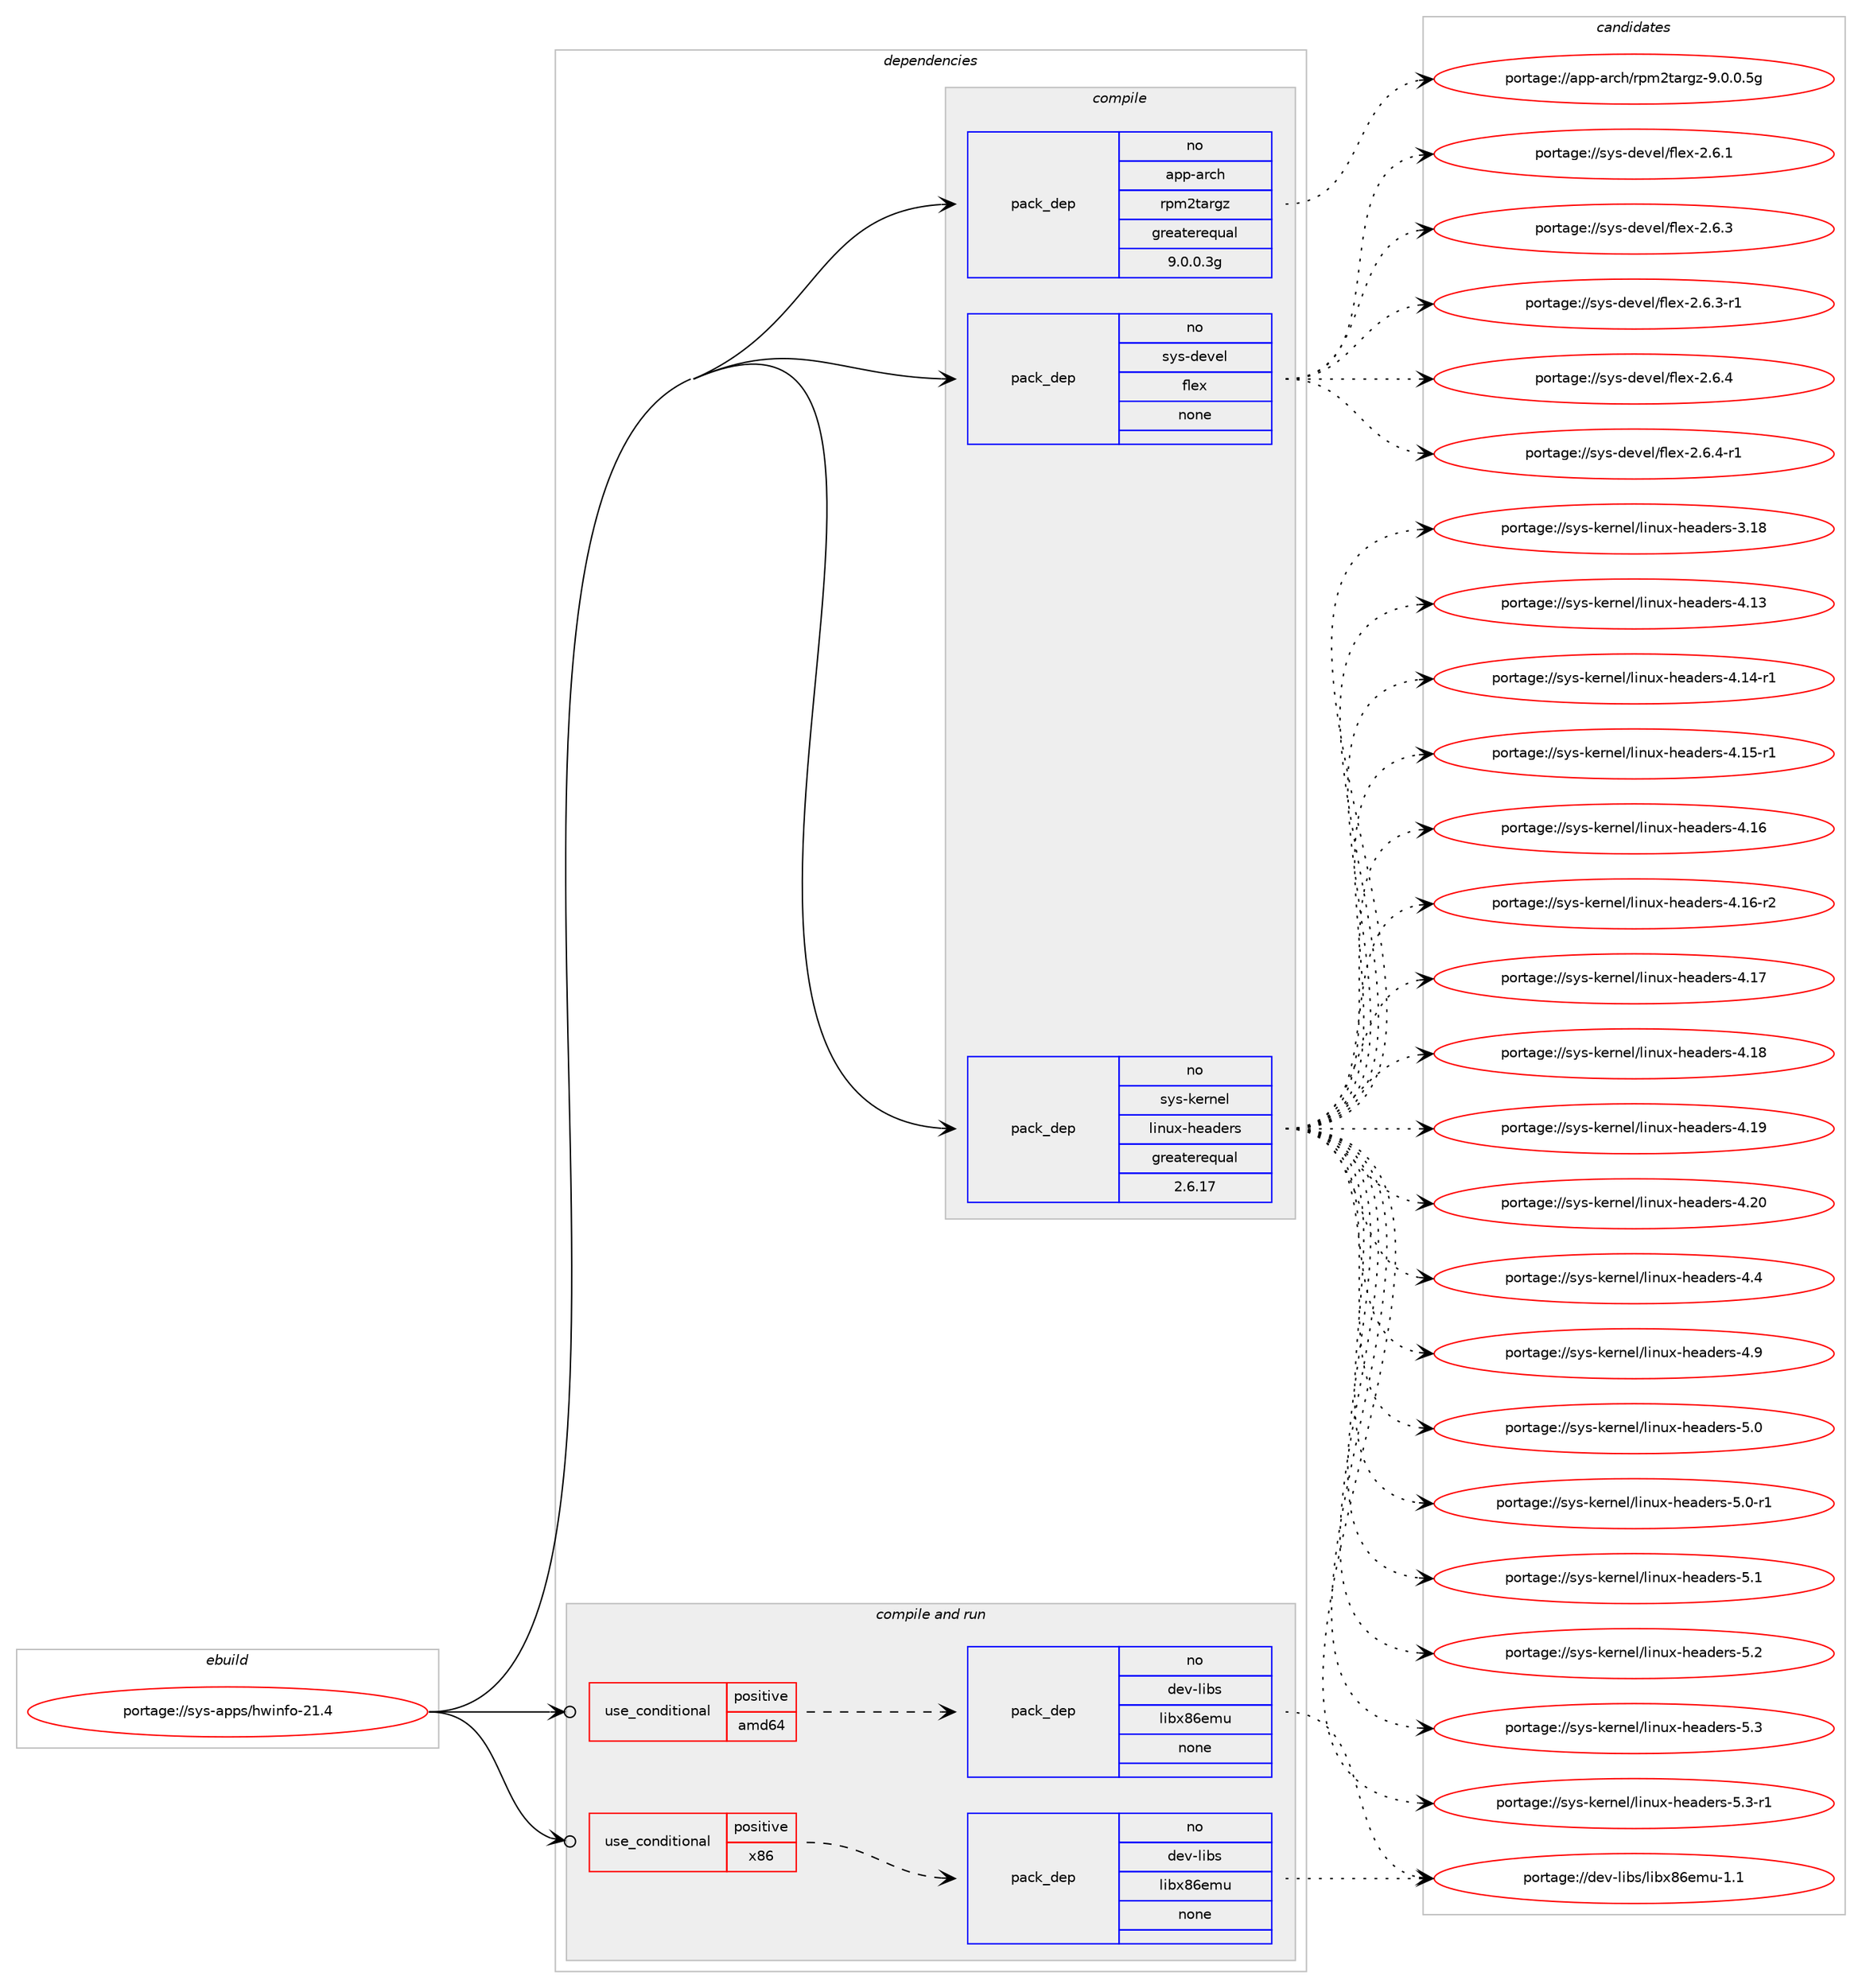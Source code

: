 digraph prolog {

# *************
# Graph options
# *************

newrank=true;
concentrate=true;
compound=true;
graph [rankdir=LR,fontname=Helvetica,fontsize=10,ranksep=1.5];#, ranksep=2.5, nodesep=0.2];
edge  [arrowhead=vee];
node  [fontname=Helvetica,fontsize=10];

# **********
# The ebuild
# **********

subgraph cluster_leftcol {
color=gray;
rank=same;
label=<<i>ebuild</i>>;
id [label="portage://sys-apps/hwinfo-21.4", color=red, width=4, href="../sys-apps/hwinfo-21.4.svg"];
}

# ****************
# The dependencies
# ****************

subgraph cluster_midcol {
color=gray;
label=<<i>dependencies</i>>;
subgraph cluster_compile {
fillcolor="#eeeeee";
style=filled;
label=<<i>compile</i>>;
subgraph pack302601 {
dependency408854 [label=<<TABLE BORDER="0" CELLBORDER="1" CELLSPACING="0" CELLPADDING="4" WIDTH="220"><TR><TD ROWSPAN="6" CELLPADDING="30">pack_dep</TD></TR><TR><TD WIDTH="110">no</TD></TR><TR><TD>app-arch</TD></TR><TR><TD>rpm2targz</TD></TR><TR><TD>greaterequal</TD></TR><TR><TD>9.0.0.3g</TD></TR></TABLE>>, shape=none, color=blue];
}
id:e -> dependency408854:w [weight=20,style="solid",arrowhead="vee"];
subgraph pack302602 {
dependency408855 [label=<<TABLE BORDER="0" CELLBORDER="1" CELLSPACING="0" CELLPADDING="4" WIDTH="220"><TR><TD ROWSPAN="6" CELLPADDING="30">pack_dep</TD></TR><TR><TD WIDTH="110">no</TD></TR><TR><TD>sys-devel</TD></TR><TR><TD>flex</TD></TR><TR><TD>none</TD></TR><TR><TD></TD></TR></TABLE>>, shape=none, color=blue];
}
id:e -> dependency408855:w [weight=20,style="solid",arrowhead="vee"];
subgraph pack302603 {
dependency408856 [label=<<TABLE BORDER="0" CELLBORDER="1" CELLSPACING="0" CELLPADDING="4" WIDTH="220"><TR><TD ROWSPAN="6" CELLPADDING="30">pack_dep</TD></TR><TR><TD WIDTH="110">no</TD></TR><TR><TD>sys-kernel</TD></TR><TR><TD>linux-headers</TD></TR><TR><TD>greaterequal</TD></TR><TR><TD>2.6.17</TD></TR></TABLE>>, shape=none, color=blue];
}
id:e -> dependency408856:w [weight=20,style="solid",arrowhead="vee"];
}
subgraph cluster_compileandrun {
fillcolor="#eeeeee";
style=filled;
label=<<i>compile and run</i>>;
subgraph cond99415 {
dependency408857 [label=<<TABLE BORDER="0" CELLBORDER="1" CELLSPACING="0" CELLPADDING="4"><TR><TD ROWSPAN="3" CELLPADDING="10">use_conditional</TD></TR><TR><TD>positive</TD></TR><TR><TD>amd64</TD></TR></TABLE>>, shape=none, color=red];
subgraph pack302604 {
dependency408858 [label=<<TABLE BORDER="0" CELLBORDER="1" CELLSPACING="0" CELLPADDING="4" WIDTH="220"><TR><TD ROWSPAN="6" CELLPADDING="30">pack_dep</TD></TR><TR><TD WIDTH="110">no</TD></TR><TR><TD>dev-libs</TD></TR><TR><TD>libx86emu</TD></TR><TR><TD>none</TD></TR><TR><TD></TD></TR></TABLE>>, shape=none, color=blue];
}
dependency408857:e -> dependency408858:w [weight=20,style="dashed",arrowhead="vee"];
}
id:e -> dependency408857:w [weight=20,style="solid",arrowhead="odotvee"];
subgraph cond99416 {
dependency408859 [label=<<TABLE BORDER="0" CELLBORDER="1" CELLSPACING="0" CELLPADDING="4"><TR><TD ROWSPAN="3" CELLPADDING="10">use_conditional</TD></TR><TR><TD>positive</TD></TR><TR><TD>x86</TD></TR></TABLE>>, shape=none, color=red];
subgraph pack302605 {
dependency408860 [label=<<TABLE BORDER="0" CELLBORDER="1" CELLSPACING="0" CELLPADDING="4" WIDTH="220"><TR><TD ROWSPAN="6" CELLPADDING="30">pack_dep</TD></TR><TR><TD WIDTH="110">no</TD></TR><TR><TD>dev-libs</TD></TR><TR><TD>libx86emu</TD></TR><TR><TD>none</TD></TR><TR><TD></TD></TR></TABLE>>, shape=none, color=blue];
}
dependency408859:e -> dependency408860:w [weight=20,style="dashed",arrowhead="vee"];
}
id:e -> dependency408859:w [weight=20,style="solid",arrowhead="odotvee"];
}
subgraph cluster_run {
fillcolor="#eeeeee";
style=filled;
label=<<i>run</i>>;
}
}

# **************
# The candidates
# **************

subgraph cluster_choices {
rank=same;
color=gray;
label=<<i>candidates</i>>;

subgraph choice302601 {
color=black;
nodesep=1;
choiceportage971121124597114991044711411210950116971141031224557464846484653103 [label="portage://app-arch/rpm2targz-9.0.0.5g", color=red, width=4,href="../app-arch/rpm2targz-9.0.0.5g.svg"];
dependency408854:e -> choiceportage971121124597114991044711411210950116971141031224557464846484653103:w [style=dotted,weight="100"];
}
subgraph choice302602 {
color=black;
nodesep=1;
choiceportage1151211154510010111810110847102108101120455046544649 [label="portage://sys-devel/flex-2.6.1", color=red, width=4,href="../sys-devel/flex-2.6.1.svg"];
choiceportage1151211154510010111810110847102108101120455046544651 [label="portage://sys-devel/flex-2.6.3", color=red, width=4,href="../sys-devel/flex-2.6.3.svg"];
choiceportage11512111545100101118101108471021081011204550465446514511449 [label="portage://sys-devel/flex-2.6.3-r1", color=red, width=4,href="../sys-devel/flex-2.6.3-r1.svg"];
choiceportage1151211154510010111810110847102108101120455046544652 [label="portage://sys-devel/flex-2.6.4", color=red, width=4,href="../sys-devel/flex-2.6.4.svg"];
choiceportage11512111545100101118101108471021081011204550465446524511449 [label="portage://sys-devel/flex-2.6.4-r1", color=red, width=4,href="../sys-devel/flex-2.6.4-r1.svg"];
dependency408855:e -> choiceportage1151211154510010111810110847102108101120455046544649:w [style=dotted,weight="100"];
dependency408855:e -> choiceportage1151211154510010111810110847102108101120455046544651:w [style=dotted,weight="100"];
dependency408855:e -> choiceportage11512111545100101118101108471021081011204550465446514511449:w [style=dotted,weight="100"];
dependency408855:e -> choiceportage1151211154510010111810110847102108101120455046544652:w [style=dotted,weight="100"];
dependency408855:e -> choiceportage11512111545100101118101108471021081011204550465446524511449:w [style=dotted,weight="100"];
}
subgraph choice302603 {
color=black;
nodesep=1;
choiceportage115121115451071011141101011084710810511011712045104101971001011141154551464956 [label="portage://sys-kernel/linux-headers-3.18", color=red, width=4,href="../sys-kernel/linux-headers-3.18.svg"];
choiceportage115121115451071011141101011084710810511011712045104101971001011141154552464951 [label="portage://sys-kernel/linux-headers-4.13", color=red, width=4,href="../sys-kernel/linux-headers-4.13.svg"];
choiceportage1151211154510710111411010110847108105110117120451041019710010111411545524649524511449 [label="portage://sys-kernel/linux-headers-4.14-r1", color=red, width=4,href="../sys-kernel/linux-headers-4.14-r1.svg"];
choiceportage1151211154510710111411010110847108105110117120451041019710010111411545524649534511449 [label="portage://sys-kernel/linux-headers-4.15-r1", color=red, width=4,href="../sys-kernel/linux-headers-4.15-r1.svg"];
choiceportage115121115451071011141101011084710810511011712045104101971001011141154552464954 [label="portage://sys-kernel/linux-headers-4.16", color=red, width=4,href="../sys-kernel/linux-headers-4.16.svg"];
choiceportage1151211154510710111411010110847108105110117120451041019710010111411545524649544511450 [label="portage://sys-kernel/linux-headers-4.16-r2", color=red, width=4,href="../sys-kernel/linux-headers-4.16-r2.svg"];
choiceportage115121115451071011141101011084710810511011712045104101971001011141154552464955 [label="portage://sys-kernel/linux-headers-4.17", color=red, width=4,href="../sys-kernel/linux-headers-4.17.svg"];
choiceportage115121115451071011141101011084710810511011712045104101971001011141154552464956 [label="portage://sys-kernel/linux-headers-4.18", color=red, width=4,href="../sys-kernel/linux-headers-4.18.svg"];
choiceportage115121115451071011141101011084710810511011712045104101971001011141154552464957 [label="portage://sys-kernel/linux-headers-4.19", color=red, width=4,href="../sys-kernel/linux-headers-4.19.svg"];
choiceportage115121115451071011141101011084710810511011712045104101971001011141154552465048 [label="portage://sys-kernel/linux-headers-4.20", color=red, width=4,href="../sys-kernel/linux-headers-4.20.svg"];
choiceportage1151211154510710111411010110847108105110117120451041019710010111411545524652 [label="portage://sys-kernel/linux-headers-4.4", color=red, width=4,href="../sys-kernel/linux-headers-4.4.svg"];
choiceportage1151211154510710111411010110847108105110117120451041019710010111411545524657 [label="portage://sys-kernel/linux-headers-4.9", color=red, width=4,href="../sys-kernel/linux-headers-4.9.svg"];
choiceportage1151211154510710111411010110847108105110117120451041019710010111411545534648 [label="portage://sys-kernel/linux-headers-5.0", color=red, width=4,href="../sys-kernel/linux-headers-5.0.svg"];
choiceportage11512111545107101114110101108471081051101171204510410197100101114115455346484511449 [label="portage://sys-kernel/linux-headers-5.0-r1", color=red, width=4,href="../sys-kernel/linux-headers-5.0-r1.svg"];
choiceportage1151211154510710111411010110847108105110117120451041019710010111411545534649 [label="portage://sys-kernel/linux-headers-5.1", color=red, width=4,href="../sys-kernel/linux-headers-5.1.svg"];
choiceportage1151211154510710111411010110847108105110117120451041019710010111411545534650 [label="portage://sys-kernel/linux-headers-5.2", color=red, width=4,href="../sys-kernel/linux-headers-5.2.svg"];
choiceportage1151211154510710111411010110847108105110117120451041019710010111411545534651 [label="portage://sys-kernel/linux-headers-5.3", color=red, width=4,href="../sys-kernel/linux-headers-5.3.svg"];
choiceportage11512111545107101114110101108471081051101171204510410197100101114115455346514511449 [label="portage://sys-kernel/linux-headers-5.3-r1", color=red, width=4,href="../sys-kernel/linux-headers-5.3-r1.svg"];
dependency408856:e -> choiceportage115121115451071011141101011084710810511011712045104101971001011141154551464956:w [style=dotted,weight="100"];
dependency408856:e -> choiceportage115121115451071011141101011084710810511011712045104101971001011141154552464951:w [style=dotted,weight="100"];
dependency408856:e -> choiceportage1151211154510710111411010110847108105110117120451041019710010111411545524649524511449:w [style=dotted,weight="100"];
dependency408856:e -> choiceportage1151211154510710111411010110847108105110117120451041019710010111411545524649534511449:w [style=dotted,weight="100"];
dependency408856:e -> choiceportage115121115451071011141101011084710810511011712045104101971001011141154552464954:w [style=dotted,weight="100"];
dependency408856:e -> choiceportage1151211154510710111411010110847108105110117120451041019710010111411545524649544511450:w [style=dotted,weight="100"];
dependency408856:e -> choiceportage115121115451071011141101011084710810511011712045104101971001011141154552464955:w [style=dotted,weight="100"];
dependency408856:e -> choiceportage115121115451071011141101011084710810511011712045104101971001011141154552464956:w [style=dotted,weight="100"];
dependency408856:e -> choiceportage115121115451071011141101011084710810511011712045104101971001011141154552464957:w [style=dotted,weight="100"];
dependency408856:e -> choiceportage115121115451071011141101011084710810511011712045104101971001011141154552465048:w [style=dotted,weight="100"];
dependency408856:e -> choiceportage1151211154510710111411010110847108105110117120451041019710010111411545524652:w [style=dotted,weight="100"];
dependency408856:e -> choiceportage1151211154510710111411010110847108105110117120451041019710010111411545524657:w [style=dotted,weight="100"];
dependency408856:e -> choiceportage1151211154510710111411010110847108105110117120451041019710010111411545534648:w [style=dotted,weight="100"];
dependency408856:e -> choiceportage11512111545107101114110101108471081051101171204510410197100101114115455346484511449:w [style=dotted,weight="100"];
dependency408856:e -> choiceportage1151211154510710111411010110847108105110117120451041019710010111411545534649:w [style=dotted,weight="100"];
dependency408856:e -> choiceportage1151211154510710111411010110847108105110117120451041019710010111411545534650:w [style=dotted,weight="100"];
dependency408856:e -> choiceportage1151211154510710111411010110847108105110117120451041019710010111411545534651:w [style=dotted,weight="100"];
dependency408856:e -> choiceportage11512111545107101114110101108471081051101171204510410197100101114115455346514511449:w [style=dotted,weight="100"];
}
subgraph choice302604 {
color=black;
nodesep=1;
choiceportage10010111845108105981154710810598120565410110911745494649 [label="portage://dev-libs/libx86emu-1.1", color=red, width=4,href="../dev-libs/libx86emu-1.1.svg"];
dependency408858:e -> choiceportage10010111845108105981154710810598120565410110911745494649:w [style=dotted,weight="100"];
}
subgraph choice302605 {
color=black;
nodesep=1;
choiceportage10010111845108105981154710810598120565410110911745494649 [label="portage://dev-libs/libx86emu-1.1", color=red, width=4,href="../dev-libs/libx86emu-1.1.svg"];
dependency408860:e -> choiceportage10010111845108105981154710810598120565410110911745494649:w [style=dotted,weight="100"];
}
}

}
